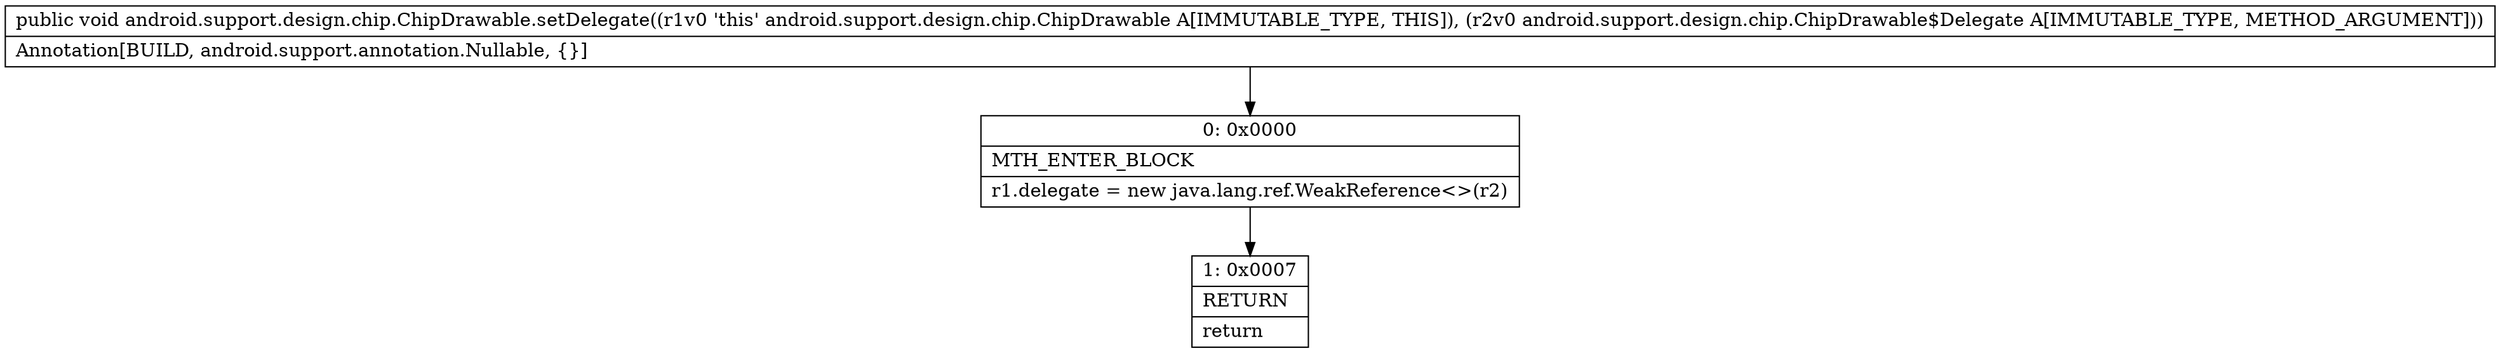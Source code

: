 digraph "CFG forandroid.support.design.chip.ChipDrawable.setDelegate(Landroid\/support\/design\/chip\/ChipDrawable$Delegate;)V" {
Node_0 [shape=record,label="{0\:\ 0x0000|MTH_ENTER_BLOCK\l|r1.delegate = new java.lang.ref.WeakReference\<\>(r2)\l}"];
Node_1 [shape=record,label="{1\:\ 0x0007|RETURN\l|return\l}"];
MethodNode[shape=record,label="{public void android.support.design.chip.ChipDrawable.setDelegate((r1v0 'this' android.support.design.chip.ChipDrawable A[IMMUTABLE_TYPE, THIS]), (r2v0 android.support.design.chip.ChipDrawable$Delegate A[IMMUTABLE_TYPE, METHOD_ARGUMENT]))  | Annotation[BUILD, android.support.annotation.Nullable, \{\}]\l}"];
MethodNode -> Node_0;
Node_0 -> Node_1;
}

